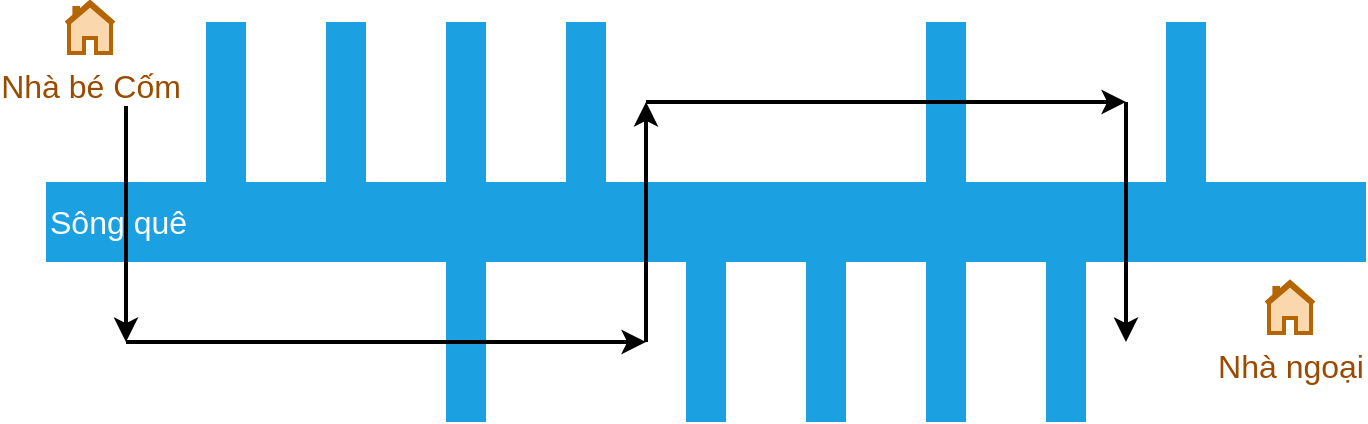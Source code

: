 <mxfile version="24.7.17">
  <diagram name="Page-1" id="cvzVg_CzL_zBHI926kZU">
    <mxGraphModel dx="1037" dy="751" grid="1" gridSize="10" guides="1" tooltips="1" connect="1" arrows="1" fold="1" page="1" pageScale="1" pageWidth="980" pageHeight="690" math="0" shadow="0">
      <root>
        <mxCell id="0" />
        <mxCell id="1" parent="0" />
        <mxCell id="rtProBHv81GMMC2mlCSq-1" value="Sông quê" style="rounded=0;whiteSpace=wrap;html=1;fillColor=#1ba1e2;strokeColor=none;fontColor=#ffffff;align=left;fontSize=16;" vertex="1" parent="1">
          <mxGeometry x="200" y="240" width="660" height="40" as="geometry" />
        </mxCell>
        <mxCell id="rtProBHv81GMMC2mlCSq-2" value="" style="rounded=0;whiteSpace=wrap;html=1;fillColor=#1ba1e2;strokeColor=none;fontColor=#ffffff;" vertex="1" parent="1">
          <mxGeometry x="280" y="160" width="20" height="80" as="geometry" />
        </mxCell>
        <mxCell id="rtProBHv81GMMC2mlCSq-3" value="" style="rounded=0;whiteSpace=wrap;html=1;fillColor=#1ba1e2;strokeColor=none;fontColor=#ffffff;" vertex="1" parent="1">
          <mxGeometry x="340" y="160" width="20" height="80" as="geometry" />
        </mxCell>
        <mxCell id="rtProBHv81GMMC2mlCSq-4" value="" style="rounded=0;whiteSpace=wrap;html=1;fillColor=#1ba1e2;strokeColor=none;fontColor=#ffffff;" vertex="1" parent="1">
          <mxGeometry x="400" y="160" width="20" height="80" as="geometry" />
        </mxCell>
        <mxCell id="rtProBHv81GMMC2mlCSq-5" value="" style="rounded=0;whiteSpace=wrap;html=1;fillColor=#1ba1e2;strokeColor=none;fontColor=#ffffff;" vertex="1" parent="1">
          <mxGeometry x="400" y="280" width="20" height="80" as="geometry" />
        </mxCell>
        <mxCell id="rtProBHv81GMMC2mlCSq-7" value="" style="rounded=0;whiteSpace=wrap;html=1;fillColor=#1ba1e2;strokeColor=none;fontColor=#ffffff;" vertex="1" parent="1">
          <mxGeometry x="700" y="280" width="20" height="80" as="geometry" />
        </mxCell>
        <mxCell id="rtProBHv81GMMC2mlCSq-8" value="" style="rounded=0;whiteSpace=wrap;html=1;fillColor=#1ba1e2;strokeColor=none;fontColor=#ffffff;" vertex="1" parent="1">
          <mxGeometry x="640" y="280" width="20" height="80" as="geometry" />
        </mxCell>
        <mxCell id="rtProBHv81GMMC2mlCSq-9" value="" style="rounded=0;whiteSpace=wrap;html=1;fillColor=#1ba1e2;strokeColor=none;fontColor=#ffffff;" vertex="1" parent="1">
          <mxGeometry x="520" y="280" width="20" height="80" as="geometry" />
        </mxCell>
        <mxCell id="rtProBHv81GMMC2mlCSq-10" value="" style="rounded=0;whiteSpace=wrap;html=1;fillColor=#1ba1e2;strokeColor=none;fontColor=#ffffff;" vertex="1" parent="1">
          <mxGeometry x="400" y="280" width="20" height="80" as="geometry" />
        </mxCell>
        <mxCell id="rtProBHv81GMMC2mlCSq-12" value="" style="rounded=0;whiteSpace=wrap;html=1;fillColor=#1ba1e2;strokeColor=none;fontColor=#ffffff;" vertex="1" parent="1">
          <mxGeometry x="400" y="280" width="20" height="80" as="geometry" />
        </mxCell>
        <mxCell id="rtProBHv81GMMC2mlCSq-14" value="" style="rounded=0;whiteSpace=wrap;html=1;fillColor=#1ba1e2;strokeColor=none;fontColor=#ffffff;" vertex="1" parent="1">
          <mxGeometry x="640" y="160" width="20" height="80" as="geometry" />
        </mxCell>
        <mxCell id="rtProBHv81GMMC2mlCSq-15" value="" style="rounded=0;whiteSpace=wrap;html=1;fillColor=#1ba1e2;strokeColor=none;fontColor=#ffffff;" vertex="1" parent="1">
          <mxGeometry x="580" y="280" width="20" height="80" as="geometry" />
        </mxCell>
        <mxCell id="rtProBHv81GMMC2mlCSq-16" value="" style="rounded=0;whiteSpace=wrap;html=1;fillColor=#1ba1e2;strokeColor=none;fontColor=#ffffff;" vertex="1" parent="1">
          <mxGeometry x="460" y="160" width="20" height="80" as="geometry" />
        </mxCell>
        <mxCell id="rtProBHv81GMMC2mlCSq-17" value="" style="rounded=0;whiteSpace=wrap;html=1;fillColor=#1ba1e2;strokeColor=none;fontColor=#ffffff;" vertex="1" parent="1">
          <mxGeometry x="400" y="280" width="20" height="80" as="geometry" />
        </mxCell>
        <mxCell id="rtProBHv81GMMC2mlCSq-18" value="" style="rounded=0;whiteSpace=wrap;html=1;fillColor=#1ba1e2;strokeColor=none;fontColor=#ffffff;" vertex="1" parent="1">
          <mxGeometry x="760" y="160" width="20" height="80" as="geometry" />
        </mxCell>
        <mxCell id="rtProBHv81GMMC2mlCSq-19" value="" style="rounded=0;whiteSpace=wrap;html=1;fillColor=#1ba1e2;strokeColor=none;fontColor=#ffffff;" vertex="1" parent="1">
          <mxGeometry x="400" y="280" width="20" height="80" as="geometry" />
        </mxCell>
        <mxCell id="rtProBHv81GMMC2mlCSq-20" value="" style="endArrow=classic;html=1;rounded=0;strokeWidth=2;" edge="1" parent="1">
          <mxGeometry width="50" height="50" relative="1" as="geometry">
            <mxPoint x="240" y="200" as="sourcePoint" />
            <mxPoint x="240" y="320" as="targetPoint" />
          </mxGeometry>
        </mxCell>
        <mxCell id="rtProBHv81GMMC2mlCSq-22" value="" style="endArrow=classic;html=1;rounded=0;strokeWidth=2;" edge="1" parent="1">
          <mxGeometry width="50" height="50" relative="1" as="geometry">
            <mxPoint x="500" y="200" as="sourcePoint" />
            <mxPoint x="740" y="200" as="targetPoint" />
          </mxGeometry>
        </mxCell>
        <mxCell id="rtProBHv81GMMC2mlCSq-23" value="" style="endArrow=classic;html=1;rounded=0;strokeWidth=2;" edge="1" parent="1">
          <mxGeometry width="50" height="50" relative="1" as="geometry">
            <mxPoint x="500" y="320" as="sourcePoint" />
            <mxPoint x="500" y="200" as="targetPoint" />
          </mxGeometry>
        </mxCell>
        <mxCell id="rtProBHv81GMMC2mlCSq-24" value="" style="endArrow=classic;html=1;rounded=0;strokeWidth=2;" edge="1" parent="1">
          <mxGeometry width="50" height="50" relative="1" as="geometry">
            <mxPoint x="240" y="320" as="sourcePoint" />
            <mxPoint x="500" y="320" as="targetPoint" />
          </mxGeometry>
        </mxCell>
        <mxCell id="rtProBHv81GMMC2mlCSq-25" value="" style="endArrow=classic;html=1;rounded=0;strokeWidth=2;" edge="1" parent="1">
          <mxGeometry width="50" height="50" relative="1" as="geometry">
            <mxPoint x="740" y="200" as="sourcePoint" />
            <mxPoint x="740" y="320" as="targetPoint" />
          </mxGeometry>
        </mxCell>
        <mxCell id="rtProBHv81GMMC2mlCSq-26" value="Nhà bé Cốm" style="html=1;verticalLabelPosition=bottom;align=center;labelBackgroundColor=#ffffff;verticalAlign=top;strokeWidth=2;strokeColor=#b46504;shadow=0;dashed=0;shape=mxgraph.ios7.icons.home;fillColor=#fad7ac;fontColor=#994C00;fontSize=16;" vertex="1" parent="1">
          <mxGeometry x="210" y="150" width="24" height="25.5" as="geometry" />
        </mxCell>
        <mxCell id="rtProBHv81GMMC2mlCSq-27" value="Nhà ngoại" style="html=1;verticalLabelPosition=bottom;align=center;labelBackgroundColor=#ffffff;verticalAlign=top;strokeWidth=2;strokeColor=#b46504;shadow=0;dashed=0;shape=mxgraph.ios7.icons.home;fillColor=#fad7ac;fontColor=#994C00;fontSize=16;" vertex="1" parent="1">
          <mxGeometry x="810" y="290" width="24" height="25.5" as="geometry" />
        </mxCell>
      </root>
    </mxGraphModel>
  </diagram>
</mxfile>

